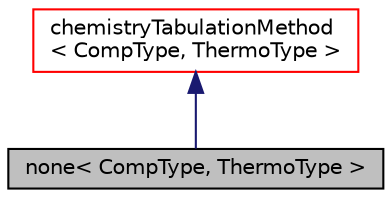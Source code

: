 digraph "none&lt; CompType, ThermoType &gt;"
{
  bgcolor="transparent";
  edge [fontname="Helvetica",fontsize="10",labelfontname="Helvetica",labelfontsize="10"];
  node [fontname="Helvetica",fontsize="10",shape=record];
  Node2 [label="none\< CompType, ThermoType \>",height=0.2,width=0.4,color="black", fillcolor="grey75", style="filled", fontcolor="black"];
  Node3 -> Node2 [dir="back",color="midnightblue",fontsize="10",style="solid",fontname="Helvetica"];
  Node3 [label="chemistryTabulationMethod\l\< CompType, ThermoType \>",height=0.2,width=0.4,color="red",URL="$a31113.html",tooltip="An abstract class for chemistry tabulation. "];
}
